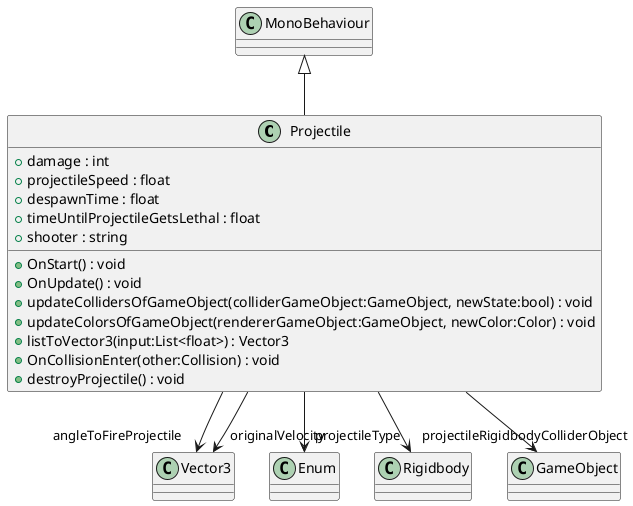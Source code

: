 @startuml
class Projectile {
    + damage : int
    + projectileSpeed : float
    + despawnTime : float
    + timeUntilProjectileGetsLethal : float
    + shooter : string
    + OnStart() : void
    + OnUpdate() : void
    + updateCollidersOfGameObject(colliderGameObject:GameObject, newState:bool) : void
    + updateColorsOfGameObject(rendererGameObject:GameObject, newColor:Color) : void
    + listToVector3(input:List<float>) : Vector3
    + OnCollisionEnter(other:Collision) : void
    + destroyProjectile() : void
}
MonoBehaviour <|-- Projectile
Projectile --> "angleToFireProjectile" Vector3
Projectile --> "originalVelocity" Vector3
Projectile --> "projectileType" Enum
Projectile --> "projectileRigidbody" Rigidbody
Projectile --> "ColliderObject" GameObject
@enduml
